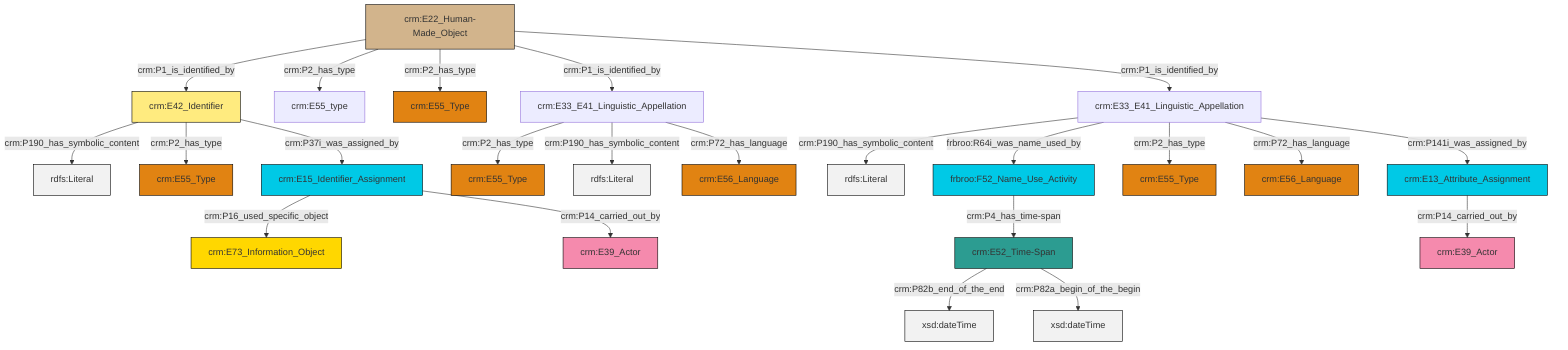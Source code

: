 graph TD
classDef Literal fill:#f2f2f2,stroke:#000000;
classDef CRM_Entity fill:#FFFFFF,stroke:#000000;
classDef Temporal_Entity fill:#00C9E6, stroke:#000000;
classDef Type fill:#E18312, stroke:#000000;
classDef Time-Span fill:#2C9C91, stroke:#000000;
classDef Appellation fill:#FFEB7F, stroke:#000000;
classDef Place fill:#008836, stroke:#000000;
classDef Persistent_Item fill:#B266B2, stroke:#000000;
classDef Conceptual_Object fill:#FFD700, stroke:#000000;
classDef Physical_Thing fill:#D2B48C, stroke:#000000;
classDef Actor fill:#f58aad, stroke:#000000;
classDef PC_Classes fill:#4ce600, stroke:#000000;
classDef Multi fill:#cccccc,stroke:#000000;

0["crm:E22_Human-Made_Object"]:::Physical_Thing -->|crm:P1_is_identified_by| 1["crm:E42_Identifier"]:::Appellation
6["crm:E33_E41_Linguistic_Appellation"]:::Default -->|crm:P2_has_type| 7["crm:E55_Type"]:::Type
1["crm:E42_Identifier"]:::Appellation -->|crm:P190_has_symbolic_content| 13[rdfs:Literal]:::Literal
17["crm:E52_Time-Span"]:::Time-Span -->|crm:P82b_end_of_the_end| 18[xsd:dateTime]:::Literal
20["crm:E15_Identifier_Assignment"]:::Temporal_Entity -->|crm:P16_used_specific_object| 21["crm:E73_Information_Object"]:::Conceptual_Object
22["crm:E33_E41_Linguistic_Appellation"]:::Default -->|crm:P190_has_symbolic_content| 23[rdfs:Literal]:::Literal
0["crm:E22_Human-Made_Object"]:::Physical_Thing -->|crm:P2_has_type| 4["crm:E55_type"]:::Default
20["crm:E15_Identifier_Assignment"]:::Temporal_Entity -->|crm:P14_carried_out_by| 24["crm:E39_Actor"]:::Actor
1["crm:E42_Identifier"]:::Appellation -->|crm:P2_has_type| 15["crm:E55_Type"]:::Type
0["crm:E22_Human-Made_Object"]:::Physical_Thing -->|crm:P2_has_type| 25["crm:E55_Type"]:::Type
17["crm:E52_Time-Span"]:::Time-Span -->|crm:P82a_begin_of_the_begin| 26[xsd:dateTime]:::Literal
22["crm:E33_E41_Linguistic_Appellation"]:::Default -->|frbroo:R64i_was_name_used_by| 29["frbroo:F52_Name_Use_Activity"]:::Temporal_Entity
1["crm:E42_Identifier"]:::Appellation -->|crm:P37i_was_assigned_by| 20["crm:E15_Identifier_Assignment"]:::Temporal_Entity
0["crm:E22_Human-Made_Object"]:::Physical_Thing -->|crm:P1_is_identified_by| 6["crm:E33_E41_Linguistic_Appellation"]:::Default
22["crm:E33_E41_Linguistic_Appellation"]:::Default -->|crm:P2_has_type| 10["crm:E55_Type"]:::Type
29["frbroo:F52_Name_Use_Activity"]:::Temporal_Entity -->|crm:P4_has_time-span| 17["crm:E52_Time-Span"]:::Time-Span
6["crm:E33_E41_Linguistic_Appellation"]:::Default -->|crm:P190_has_symbolic_content| 35[rdfs:Literal]:::Literal
22["crm:E33_E41_Linguistic_Appellation"]:::Default -->|crm:P72_has_language| 2["crm:E56_Language"]:::Type
22["crm:E33_E41_Linguistic_Appellation"]:::Default -->|crm:P141i_was_assigned_by| 8["crm:E13_Attribute_Assignment"]:::Temporal_Entity
0["crm:E22_Human-Made_Object"]:::Physical_Thing -->|crm:P1_is_identified_by| 22["crm:E33_E41_Linguistic_Appellation"]:::Default
8["crm:E13_Attribute_Assignment"]:::Temporal_Entity -->|crm:P14_carried_out_by| 37["crm:E39_Actor"]:::Actor
6["crm:E33_E41_Linguistic_Appellation"]:::Default -->|crm:P72_has_language| 31["crm:E56_Language"]:::Type